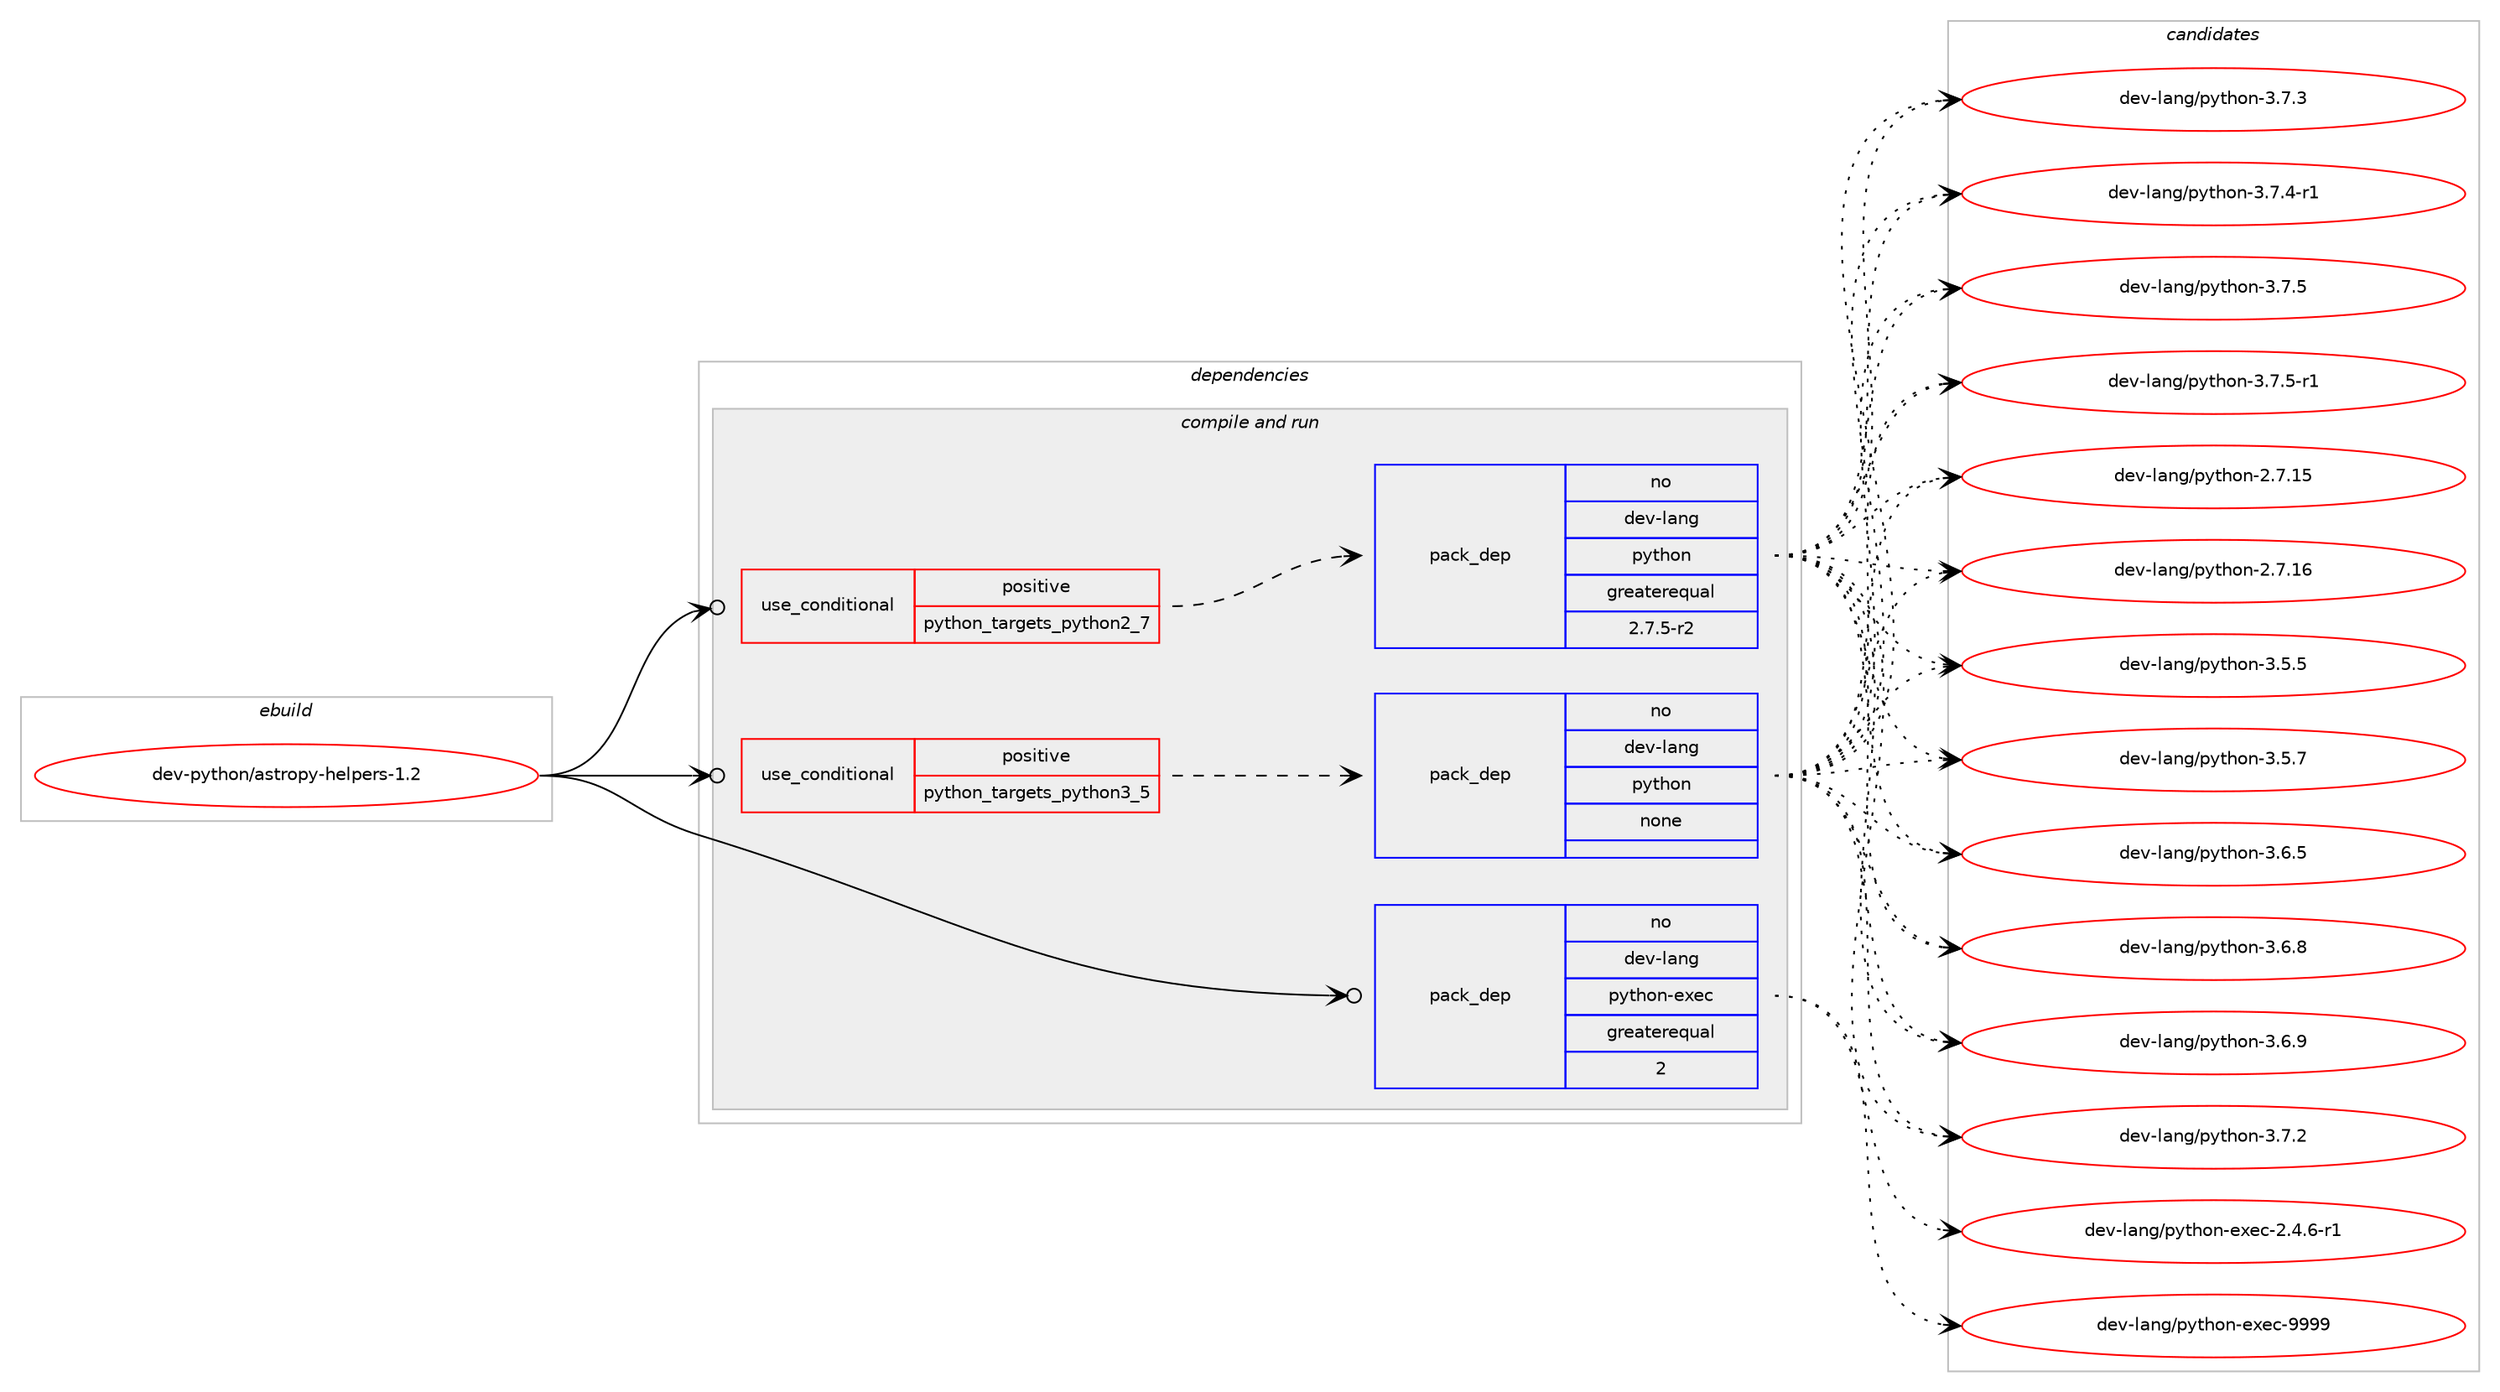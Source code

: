 digraph prolog {

# *************
# Graph options
# *************

newrank=true;
concentrate=true;
compound=true;
graph [rankdir=LR,fontname=Helvetica,fontsize=10,ranksep=1.5];#, ranksep=2.5, nodesep=0.2];
edge  [arrowhead=vee];
node  [fontname=Helvetica,fontsize=10];

# **********
# The ebuild
# **********

subgraph cluster_leftcol {
color=gray;
rank=same;
label=<<i>ebuild</i>>;
id [label="dev-python/astropy-helpers-1.2", color=red, width=4, href="../dev-python/astropy-helpers-1.2.svg"];
}

# ****************
# The dependencies
# ****************

subgraph cluster_midcol {
color=gray;
label=<<i>dependencies</i>>;
subgraph cluster_compile {
fillcolor="#eeeeee";
style=filled;
label=<<i>compile</i>>;
}
subgraph cluster_compileandrun {
fillcolor="#eeeeee";
style=filled;
label=<<i>compile and run</i>>;
subgraph cond136375 {
dependency595026 [label=<<TABLE BORDER="0" CELLBORDER="1" CELLSPACING="0" CELLPADDING="4"><TR><TD ROWSPAN="3" CELLPADDING="10">use_conditional</TD></TR><TR><TD>positive</TD></TR><TR><TD>python_targets_python2_7</TD></TR></TABLE>>, shape=none, color=red];
subgraph pack446879 {
dependency595027 [label=<<TABLE BORDER="0" CELLBORDER="1" CELLSPACING="0" CELLPADDING="4" WIDTH="220"><TR><TD ROWSPAN="6" CELLPADDING="30">pack_dep</TD></TR><TR><TD WIDTH="110">no</TD></TR><TR><TD>dev-lang</TD></TR><TR><TD>python</TD></TR><TR><TD>greaterequal</TD></TR><TR><TD>2.7.5-r2</TD></TR></TABLE>>, shape=none, color=blue];
}
dependency595026:e -> dependency595027:w [weight=20,style="dashed",arrowhead="vee"];
}
id:e -> dependency595026:w [weight=20,style="solid",arrowhead="odotvee"];
subgraph cond136376 {
dependency595028 [label=<<TABLE BORDER="0" CELLBORDER="1" CELLSPACING="0" CELLPADDING="4"><TR><TD ROWSPAN="3" CELLPADDING="10">use_conditional</TD></TR><TR><TD>positive</TD></TR><TR><TD>python_targets_python3_5</TD></TR></TABLE>>, shape=none, color=red];
subgraph pack446880 {
dependency595029 [label=<<TABLE BORDER="0" CELLBORDER="1" CELLSPACING="0" CELLPADDING="4" WIDTH="220"><TR><TD ROWSPAN="6" CELLPADDING="30">pack_dep</TD></TR><TR><TD WIDTH="110">no</TD></TR><TR><TD>dev-lang</TD></TR><TR><TD>python</TD></TR><TR><TD>none</TD></TR><TR><TD></TD></TR></TABLE>>, shape=none, color=blue];
}
dependency595028:e -> dependency595029:w [weight=20,style="dashed",arrowhead="vee"];
}
id:e -> dependency595028:w [weight=20,style="solid",arrowhead="odotvee"];
subgraph pack446881 {
dependency595030 [label=<<TABLE BORDER="0" CELLBORDER="1" CELLSPACING="0" CELLPADDING="4" WIDTH="220"><TR><TD ROWSPAN="6" CELLPADDING="30">pack_dep</TD></TR><TR><TD WIDTH="110">no</TD></TR><TR><TD>dev-lang</TD></TR><TR><TD>python-exec</TD></TR><TR><TD>greaterequal</TD></TR><TR><TD>2</TD></TR></TABLE>>, shape=none, color=blue];
}
id:e -> dependency595030:w [weight=20,style="solid",arrowhead="odotvee"];
}
subgraph cluster_run {
fillcolor="#eeeeee";
style=filled;
label=<<i>run</i>>;
}
}

# **************
# The candidates
# **************

subgraph cluster_choices {
rank=same;
color=gray;
label=<<i>candidates</i>>;

subgraph choice446879 {
color=black;
nodesep=1;
choice10010111845108971101034711212111610411111045504655464953 [label="dev-lang/python-2.7.15", color=red, width=4,href="../dev-lang/python-2.7.15.svg"];
choice10010111845108971101034711212111610411111045504655464954 [label="dev-lang/python-2.7.16", color=red, width=4,href="../dev-lang/python-2.7.16.svg"];
choice100101118451089711010347112121116104111110455146534653 [label="dev-lang/python-3.5.5", color=red, width=4,href="../dev-lang/python-3.5.5.svg"];
choice100101118451089711010347112121116104111110455146534655 [label="dev-lang/python-3.5.7", color=red, width=4,href="../dev-lang/python-3.5.7.svg"];
choice100101118451089711010347112121116104111110455146544653 [label="dev-lang/python-3.6.5", color=red, width=4,href="../dev-lang/python-3.6.5.svg"];
choice100101118451089711010347112121116104111110455146544656 [label="dev-lang/python-3.6.8", color=red, width=4,href="../dev-lang/python-3.6.8.svg"];
choice100101118451089711010347112121116104111110455146544657 [label="dev-lang/python-3.6.9", color=red, width=4,href="../dev-lang/python-3.6.9.svg"];
choice100101118451089711010347112121116104111110455146554650 [label="dev-lang/python-3.7.2", color=red, width=4,href="../dev-lang/python-3.7.2.svg"];
choice100101118451089711010347112121116104111110455146554651 [label="dev-lang/python-3.7.3", color=red, width=4,href="../dev-lang/python-3.7.3.svg"];
choice1001011184510897110103471121211161041111104551465546524511449 [label="dev-lang/python-3.7.4-r1", color=red, width=4,href="../dev-lang/python-3.7.4-r1.svg"];
choice100101118451089711010347112121116104111110455146554653 [label="dev-lang/python-3.7.5", color=red, width=4,href="../dev-lang/python-3.7.5.svg"];
choice1001011184510897110103471121211161041111104551465546534511449 [label="dev-lang/python-3.7.5-r1", color=red, width=4,href="../dev-lang/python-3.7.5-r1.svg"];
dependency595027:e -> choice10010111845108971101034711212111610411111045504655464953:w [style=dotted,weight="100"];
dependency595027:e -> choice10010111845108971101034711212111610411111045504655464954:w [style=dotted,weight="100"];
dependency595027:e -> choice100101118451089711010347112121116104111110455146534653:w [style=dotted,weight="100"];
dependency595027:e -> choice100101118451089711010347112121116104111110455146534655:w [style=dotted,weight="100"];
dependency595027:e -> choice100101118451089711010347112121116104111110455146544653:w [style=dotted,weight="100"];
dependency595027:e -> choice100101118451089711010347112121116104111110455146544656:w [style=dotted,weight="100"];
dependency595027:e -> choice100101118451089711010347112121116104111110455146544657:w [style=dotted,weight="100"];
dependency595027:e -> choice100101118451089711010347112121116104111110455146554650:w [style=dotted,weight="100"];
dependency595027:e -> choice100101118451089711010347112121116104111110455146554651:w [style=dotted,weight="100"];
dependency595027:e -> choice1001011184510897110103471121211161041111104551465546524511449:w [style=dotted,weight="100"];
dependency595027:e -> choice100101118451089711010347112121116104111110455146554653:w [style=dotted,weight="100"];
dependency595027:e -> choice1001011184510897110103471121211161041111104551465546534511449:w [style=dotted,weight="100"];
}
subgraph choice446880 {
color=black;
nodesep=1;
choice10010111845108971101034711212111610411111045504655464953 [label="dev-lang/python-2.7.15", color=red, width=4,href="../dev-lang/python-2.7.15.svg"];
choice10010111845108971101034711212111610411111045504655464954 [label="dev-lang/python-2.7.16", color=red, width=4,href="../dev-lang/python-2.7.16.svg"];
choice100101118451089711010347112121116104111110455146534653 [label="dev-lang/python-3.5.5", color=red, width=4,href="../dev-lang/python-3.5.5.svg"];
choice100101118451089711010347112121116104111110455146534655 [label="dev-lang/python-3.5.7", color=red, width=4,href="../dev-lang/python-3.5.7.svg"];
choice100101118451089711010347112121116104111110455146544653 [label="dev-lang/python-3.6.5", color=red, width=4,href="../dev-lang/python-3.6.5.svg"];
choice100101118451089711010347112121116104111110455146544656 [label="dev-lang/python-3.6.8", color=red, width=4,href="../dev-lang/python-3.6.8.svg"];
choice100101118451089711010347112121116104111110455146544657 [label="dev-lang/python-3.6.9", color=red, width=4,href="../dev-lang/python-3.6.9.svg"];
choice100101118451089711010347112121116104111110455146554650 [label="dev-lang/python-3.7.2", color=red, width=4,href="../dev-lang/python-3.7.2.svg"];
choice100101118451089711010347112121116104111110455146554651 [label="dev-lang/python-3.7.3", color=red, width=4,href="../dev-lang/python-3.7.3.svg"];
choice1001011184510897110103471121211161041111104551465546524511449 [label="dev-lang/python-3.7.4-r1", color=red, width=4,href="../dev-lang/python-3.7.4-r1.svg"];
choice100101118451089711010347112121116104111110455146554653 [label="dev-lang/python-3.7.5", color=red, width=4,href="../dev-lang/python-3.7.5.svg"];
choice1001011184510897110103471121211161041111104551465546534511449 [label="dev-lang/python-3.7.5-r1", color=red, width=4,href="../dev-lang/python-3.7.5-r1.svg"];
dependency595029:e -> choice10010111845108971101034711212111610411111045504655464953:w [style=dotted,weight="100"];
dependency595029:e -> choice10010111845108971101034711212111610411111045504655464954:w [style=dotted,weight="100"];
dependency595029:e -> choice100101118451089711010347112121116104111110455146534653:w [style=dotted,weight="100"];
dependency595029:e -> choice100101118451089711010347112121116104111110455146534655:w [style=dotted,weight="100"];
dependency595029:e -> choice100101118451089711010347112121116104111110455146544653:w [style=dotted,weight="100"];
dependency595029:e -> choice100101118451089711010347112121116104111110455146544656:w [style=dotted,weight="100"];
dependency595029:e -> choice100101118451089711010347112121116104111110455146544657:w [style=dotted,weight="100"];
dependency595029:e -> choice100101118451089711010347112121116104111110455146554650:w [style=dotted,weight="100"];
dependency595029:e -> choice100101118451089711010347112121116104111110455146554651:w [style=dotted,weight="100"];
dependency595029:e -> choice1001011184510897110103471121211161041111104551465546524511449:w [style=dotted,weight="100"];
dependency595029:e -> choice100101118451089711010347112121116104111110455146554653:w [style=dotted,weight="100"];
dependency595029:e -> choice1001011184510897110103471121211161041111104551465546534511449:w [style=dotted,weight="100"];
}
subgraph choice446881 {
color=black;
nodesep=1;
choice10010111845108971101034711212111610411111045101120101994550465246544511449 [label="dev-lang/python-exec-2.4.6-r1", color=red, width=4,href="../dev-lang/python-exec-2.4.6-r1.svg"];
choice10010111845108971101034711212111610411111045101120101994557575757 [label="dev-lang/python-exec-9999", color=red, width=4,href="../dev-lang/python-exec-9999.svg"];
dependency595030:e -> choice10010111845108971101034711212111610411111045101120101994550465246544511449:w [style=dotted,weight="100"];
dependency595030:e -> choice10010111845108971101034711212111610411111045101120101994557575757:w [style=dotted,weight="100"];
}
}

}
